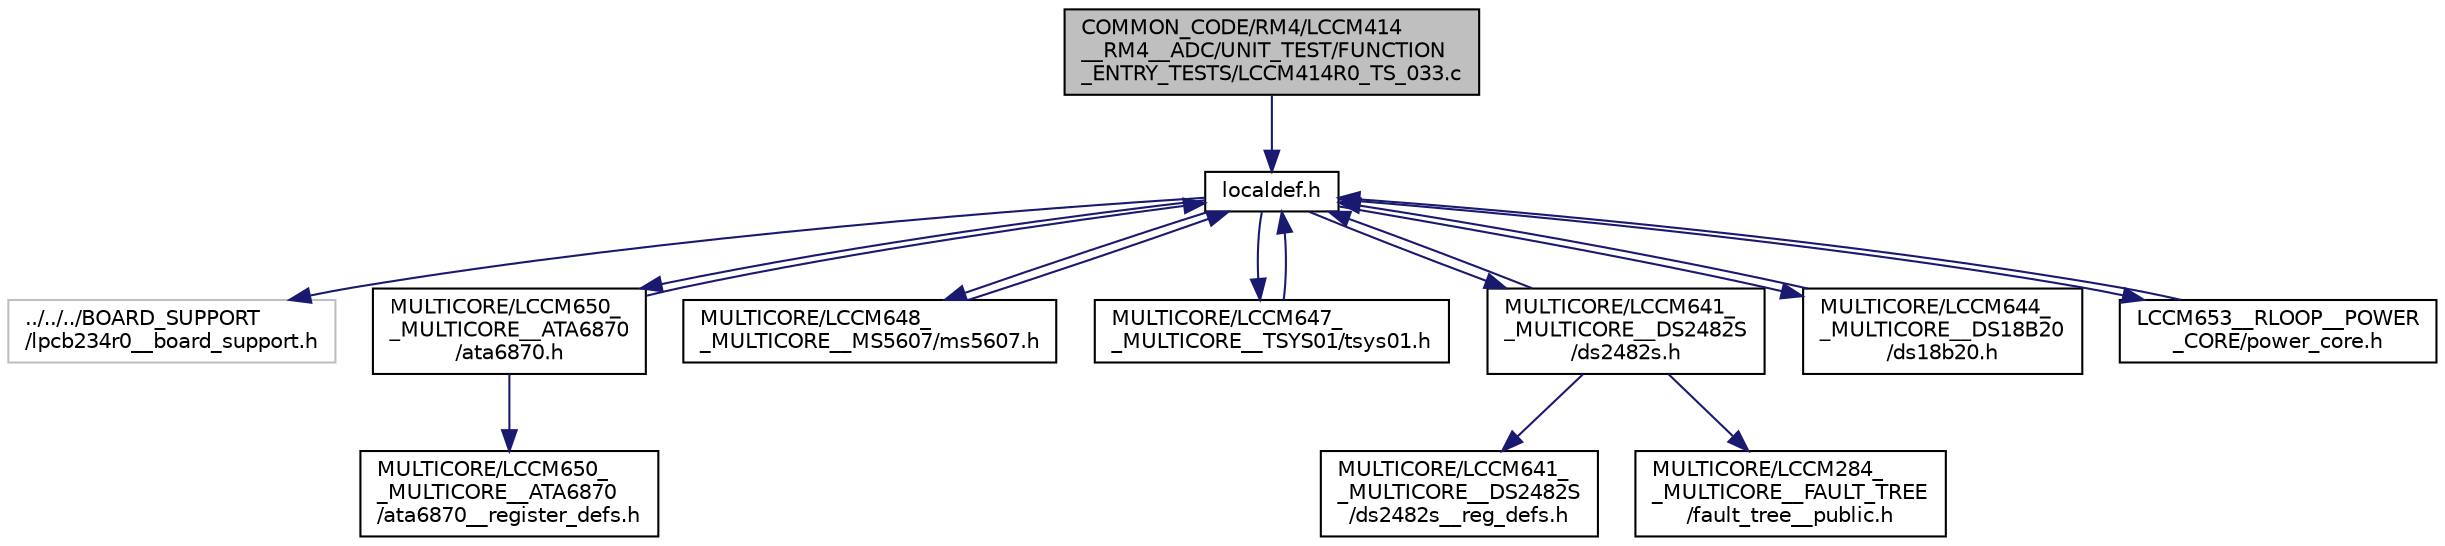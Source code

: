 digraph "COMMON_CODE/RM4/LCCM414__RM4__ADC/UNIT_TEST/FUNCTION_ENTRY_TESTS/LCCM414R0_TS_033.c"
{
  edge [fontname="Helvetica",fontsize="10",labelfontname="Helvetica",labelfontsize="10"];
  node [fontname="Helvetica",fontsize="10",shape=record];
  Node1 [label="COMMON_CODE/RM4/LCCM414\l__RM4__ADC/UNIT_TEST/FUNCTION\l_ENTRY_TESTS/LCCM414R0_TS_033.c",height=0.2,width=0.4,color="black", fillcolor="grey75", style="filled", fontcolor="black"];
  Node1 -> Node2 [color="midnightblue",fontsize="10",style="solid",fontname="Helvetica"];
  Node2 [label="localdef.h",height=0.2,width=0.4,color="black", fillcolor="white", style="filled",URL="$localdef_8h.html"];
  Node2 -> Node3 [color="midnightblue",fontsize="10",style="solid",fontname="Helvetica"];
  Node3 [label="../../../BOARD_SUPPORT\l/lpcb234r0__board_support.h",height=0.2,width=0.4,color="grey75", fillcolor="white", style="filled"];
  Node2 -> Node4 [color="midnightblue",fontsize="10",style="solid",fontname="Helvetica"];
  Node4 [label="MULTICORE/LCCM650_\l_MULTICORE__ATA6870\l/ata6870.h",height=0.2,width=0.4,color="black", fillcolor="white", style="filled",URL="$ata6870_8h.html",tooltip="Main header file of public functions and structures for the ATA6870 driver. "];
  Node4 -> Node2 [color="midnightblue",fontsize="10",style="solid",fontname="Helvetica"];
  Node4 -> Node5 [color="midnightblue",fontsize="10",style="solid",fontname="Helvetica"];
  Node5 [label="MULTICORE/LCCM650_\l_MULTICORE__ATA6870\l/ata6870__register_defs.h",height=0.2,width=0.4,color="black", fillcolor="white", style="filled",URL="$ata6870____register__defs_8h.html",tooltip="Register definitions for the ATA6870 device. "];
  Node2 -> Node6 [color="midnightblue",fontsize="10",style="solid",fontname="Helvetica"];
  Node6 [label="MULTICORE/LCCM648_\l_MULTICORE__MS5607/ms5607.h",height=0.2,width=0.4,color="black", fillcolor="white", style="filled",URL="$ms5607_8h.html"];
  Node6 -> Node2 [color="midnightblue",fontsize="10",style="solid",fontname="Helvetica"];
  Node2 -> Node7 [color="midnightblue",fontsize="10",style="solid",fontname="Helvetica"];
  Node7 [label="MULTICORE/LCCM647_\l_MULTICORE__TSYS01/tsys01.h",height=0.2,width=0.4,color="black", fillcolor="white", style="filled",URL="$tsys01_8h.html"];
  Node7 -> Node2 [color="midnightblue",fontsize="10",style="solid",fontname="Helvetica"];
  Node2 -> Node8 [color="midnightblue",fontsize="10",style="solid",fontname="Helvetica"];
  Node8 [label="MULTICORE/LCCM641_\l_MULTICORE__DS2482S\l/ds2482s.h",height=0.2,width=0.4,color="black", fillcolor="white", style="filled",URL="$ds2482s_8h.html",tooltip="Main DS2482S header file. "];
  Node8 -> Node2 [color="midnightblue",fontsize="10",style="solid",fontname="Helvetica"];
  Node8 -> Node9 [color="midnightblue",fontsize="10",style="solid",fontname="Helvetica"];
  Node9 [label="MULTICORE/LCCM641_\l_MULTICORE__DS2482S\l/ds2482s__reg_defs.h",height=0.2,width=0.4,color="black", fillcolor="white", style="filled",URL="$ds2482s____reg__defs_8h.html",tooltip="Main register definitions from the datasheet. "];
  Node8 -> Node10 [color="midnightblue",fontsize="10",style="solid",fontname="Helvetica"];
  Node10 [label="MULTICORE/LCCM284_\l_MULTICORE__FAULT_TREE\l/fault_tree__public.h",height=0.2,width=0.4,color="black", fillcolor="white", style="filled",URL="$fault__tree____public_8h.html",tooltip="Public structures for the fault tree. "];
  Node2 -> Node11 [color="midnightblue",fontsize="10",style="solid",fontname="Helvetica"];
  Node11 [label="MULTICORE/LCCM644_\l_MULTICORE__DS18B20\l/ds18b20.h",height=0.2,width=0.4,color="black", fillcolor="white", style="filled",URL="$ds18b20_8h.html",tooltip="Main header for DS18B20 library. "];
  Node11 -> Node2 [color="midnightblue",fontsize="10",style="solid",fontname="Helvetica"];
  Node2 -> Node12 [color="midnightblue",fontsize="10",style="solid",fontname="Helvetica"];
  Node12 [label="LCCM653__RLOOP__POWER\l_CORE/power_core.h",height=0.2,width=0.4,color="black", fillcolor="white", style="filled",URL="$power__core_8h.html",tooltip="Main header file for the power node core functions. "];
  Node12 -> Node2 [color="midnightblue",fontsize="10",style="solid",fontname="Helvetica"];
}
